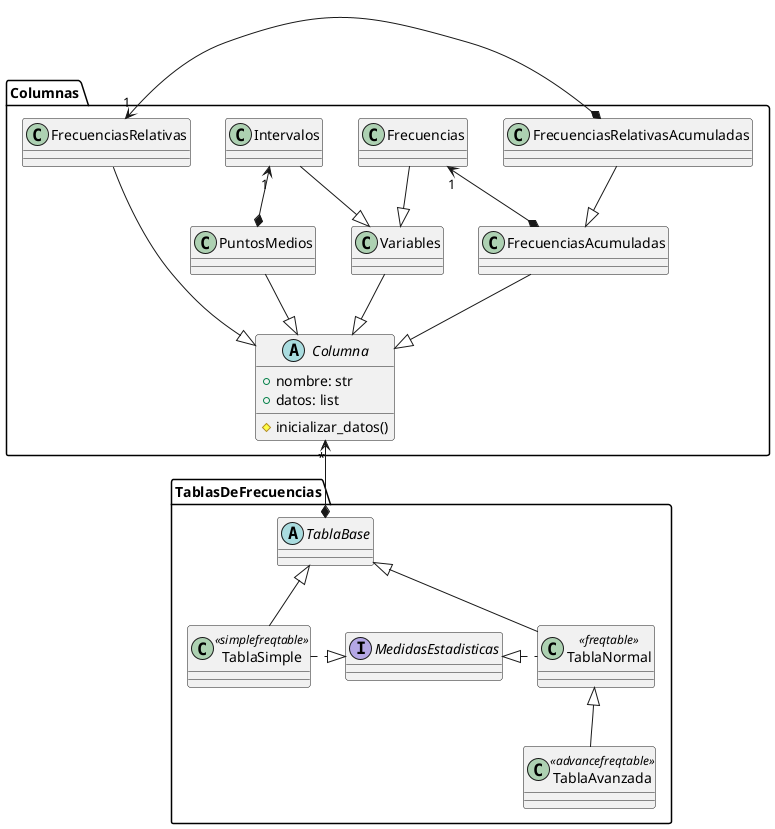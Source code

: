 @startuml TablasDeFrecuencia

'skinparam groupInheritance 2
'left to right direction

' Patrón estructural: Bridge
package Columnas {
    ' Patrón de comportamiento: Command
    abstract class Columna {
        + nombre: str
        + datos: list
        # inicializar_datos()
    }
    class Variables {}
    class Intervalos {}
    class PuntosMedios {}
    class Frecuencias {}
    class FrecuenciasAcumuladas {}
    class FrecuenciasRelativas {}
    class FrecuenciasRelativasAcumuladas {}
    Variables --|> Columna
    Intervalos --|> Variables
    PuntosMedios --|> Columna
    Frecuencias --|> Variables
    FrecuenciasAcumuladas --|> Columna
    FrecuenciasRelativas --|> Columna
    FrecuenciasRelativasAcumuladas --|> FrecuenciasAcumuladas
    FrecuenciasAcumuladas *-left-> "1" Frecuencias
    FrecuenciasRelativasAcumuladas *-left-> "1" FrecuenciasRelativas
    PuntosMedios *-left-> "1" Intervalos
}

package TablasDeFrecuencias {
    'Patrón creacional: Prototype
    interface MedidasEstadisticas {
        
    }
    abstract class TablaBase {

    }
    class TablaSimple <<simplefreqtable>> {

    }
    class TablaNormal <<freqtable>> {

    }
    class TablaAvanzada <<advancefreqtable>> {

    }
    TablaBase *-up-> "*" Columna
    TablaSimple -up-|> TablaBase
    TablaSimple .right.|> MedidasEstadisticas
    TablaNormal .left.|> MedidasEstadisticas
    TablaNormal -up-|> TablaBase
    TablaAvanzada -up-|> TablaNormal
}

@enduml
